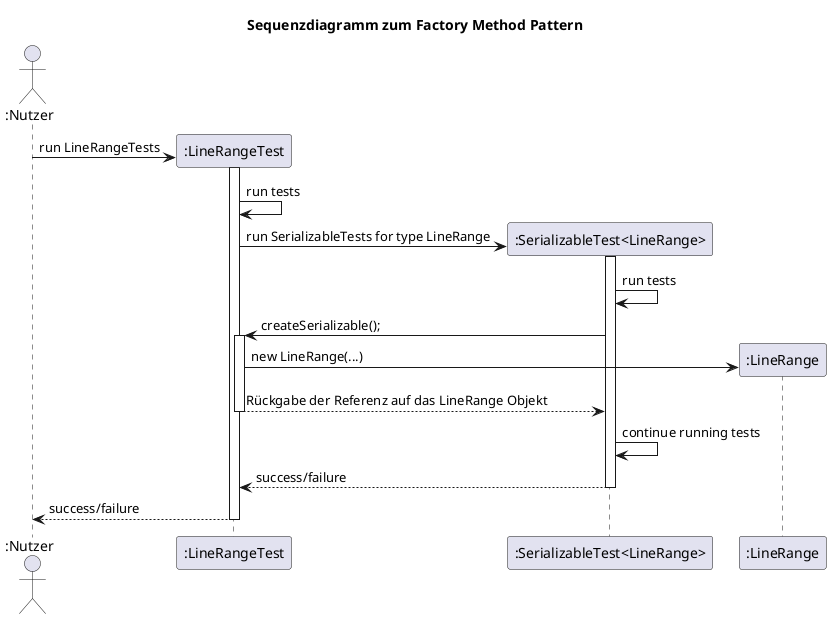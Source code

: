 @startuml

title Sequenzdiagramm zum Factory Method Pattern

actor ":Nutzer" as N

create ":LineRangeTest" as LRT
N -> LRT ++ : run LineRangeTests

LRT -> LRT: run tests

create ":SerializableTest<LineRange>" as ST
LRT -> ST ++: run SerializableTests for type LineRange

ST -> ST: run tests

ST -> LRT ++: createSerializable();

create ":LineRange" as LR
LRT -> LR: new LineRange(...)

return Rückgabe der Referenz auf das LineRange Objekt

ST -> ST: continue running tests

return success/failure

return success/failure

@enduml